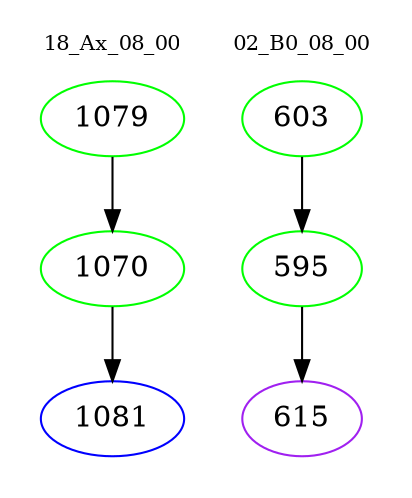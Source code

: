 digraph{
subgraph cluster_0 {
color = white
label = "18_Ax_08_00";
fontsize=10;
T0_1079 [label="1079", color="green"]
T0_1079 -> T0_1070 [color="black"]
T0_1070 [label="1070", color="green"]
T0_1070 -> T0_1081 [color="black"]
T0_1081 [label="1081", color="blue"]
}
subgraph cluster_1 {
color = white
label = "02_B0_08_00";
fontsize=10;
T1_603 [label="603", color="green"]
T1_603 -> T1_595 [color="black"]
T1_595 [label="595", color="green"]
T1_595 -> T1_615 [color="black"]
T1_615 [label="615", color="purple"]
}
}

